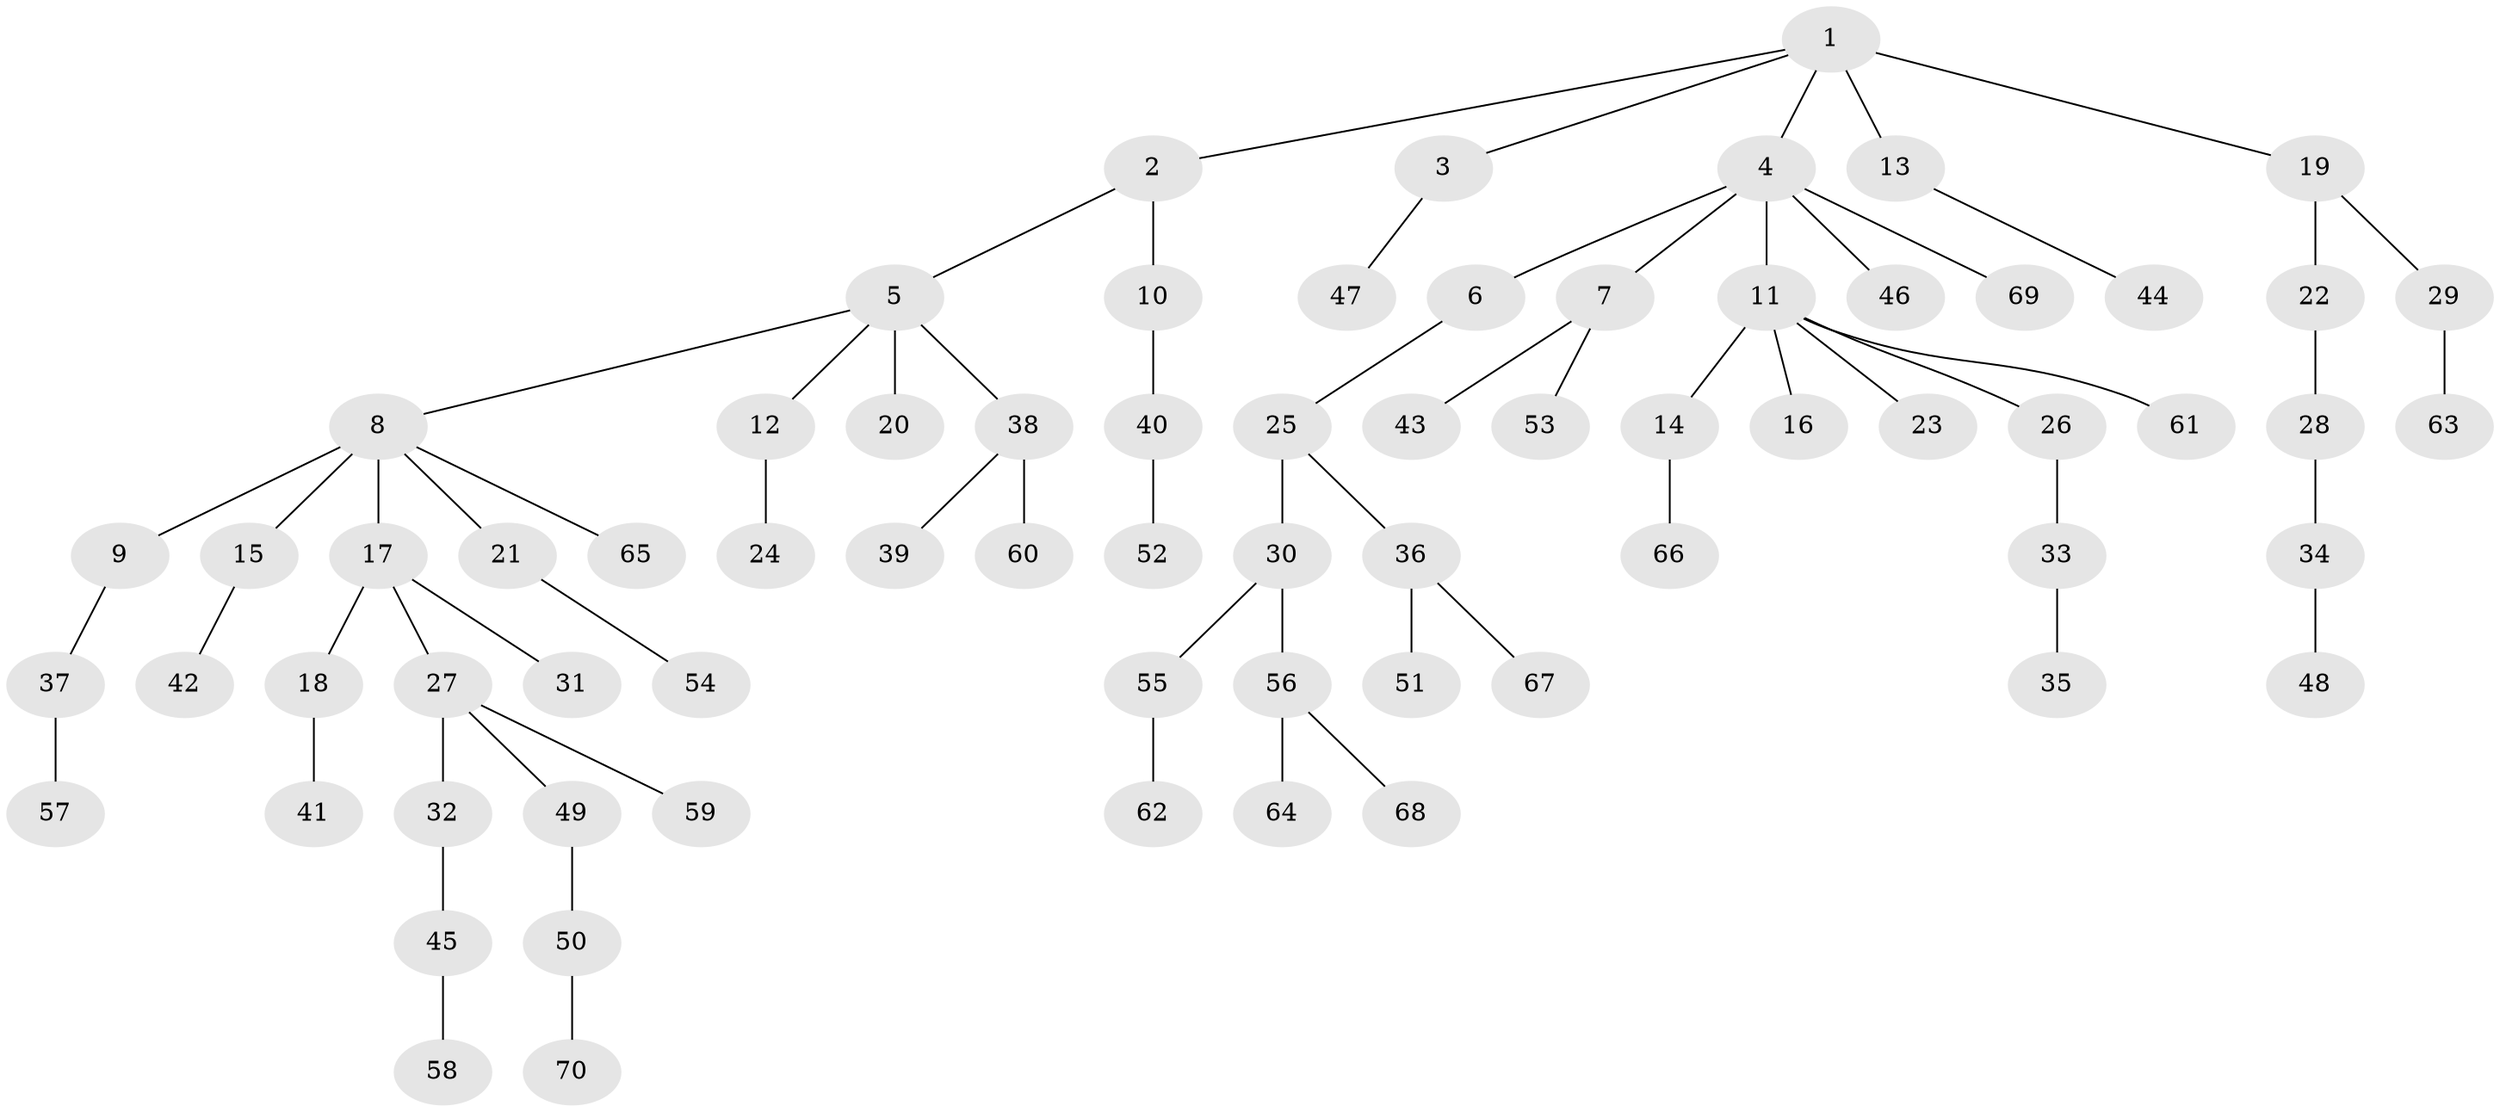 // original degree distribution, {7: 0.021897810218978103, 4: 0.058394160583941604, 3: 0.145985401459854, 2: 0.24087591240875914, 6: 0.0072992700729927005, 8: 0.0072992700729927005, 1: 0.5036496350364964, 5: 0.014598540145985401}
// Generated by graph-tools (version 1.1) at 2025/36/03/09/25 02:36:35]
// undirected, 70 vertices, 69 edges
graph export_dot {
graph [start="1"]
  node [color=gray90,style=filled];
  1;
  2;
  3;
  4;
  5;
  6;
  7;
  8;
  9;
  10;
  11;
  12;
  13;
  14;
  15;
  16;
  17;
  18;
  19;
  20;
  21;
  22;
  23;
  24;
  25;
  26;
  27;
  28;
  29;
  30;
  31;
  32;
  33;
  34;
  35;
  36;
  37;
  38;
  39;
  40;
  41;
  42;
  43;
  44;
  45;
  46;
  47;
  48;
  49;
  50;
  51;
  52;
  53;
  54;
  55;
  56;
  57;
  58;
  59;
  60;
  61;
  62;
  63;
  64;
  65;
  66;
  67;
  68;
  69;
  70;
  1 -- 2 [weight=1.0];
  1 -- 3 [weight=1.0];
  1 -- 4 [weight=1.0];
  1 -- 13 [weight=2.0];
  1 -- 19 [weight=1.0];
  2 -- 5 [weight=1.0];
  2 -- 10 [weight=1.0];
  3 -- 47 [weight=1.0];
  4 -- 6 [weight=1.0];
  4 -- 7 [weight=1.0];
  4 -- 11 [weight=1.0];
  4 -- 46 [weight=1.0];
  4 -- 69 [weight=1.0];
  5 -- 8 [weight=1.0];
  5 -- 12 [weight=1.0];
  5 -- 20 [weight=1.0];
  5 -- 38 [weight=1.0];
  6 -- 25 [weight=1.0];
  7 -- 43 [weight=1.0];
  7 -- 53 [weight=1.0];
  8 -- 9 [weight=2.0];
  8 -- 15 [weight=1.0];
  8 -- 17 [weight=1.0];
  8 -- 21 [weight=1.0];
  8 -- 65 [weight=1.0];
  9 -- 37 [weight=1.0];
  10 -- 40 [weight=1.0];
  11 -- 14 [weight=1.0];
  11 -- 16 [weight=1.0];
  11 -- 23 [weight=1.0];
  11 -- 26 [weight=1.0];
  11 -- 61 [weight=1.0];
  12 -- 24 [weight=1.0];
  13 -- 44 [weight=1.0];
  14 -- 66 [weight=1.0];
  15 -- 42 [weight=1.0];
  17 -- 18 [weight=1.0];
  17 -- 27 [weight=1.0];
  17 -- 31 [weight=1.0];
  18 -- 41 [weight=1.0];
  19 -- 22 [weight=1.0];
  19 -- 29 [weight=1.0];
  21 -- 54 [weight=1.0];
  22 -- 28 [weight=1.0];
  25 -- 30 [weight=2.0];
  25 -- 36 [weight=1.0];
  26 -- 33 [weight=1.0];
  27 -- 32 [weight=2.0];
  27 -- 49 [weight=1.0];
  27 -- 59 [weight=1.0];
  28 -- 34 [weight=1.0];
  29 -- 63 [weight=1.0];
  30 -- 55 [weight=1.0];
  30 -- 56 [weight=1.0];
  32 -- 45 [weight=1.0];
  33 -- 35 [weight=1.0];
  34 -- 48 [weight=1.0];
  36 -- 51 [weight=1.0];
  36 -- 67 [weight=1.0];
  37 -- 57 [weight=1.0];
  38 -- 39 [weight=1.0];
  38 -- 60 [weight=1.0];
  40 -- 52 [weight=2.0];
  45 -- 58 [weight=1.0];
  49 -- 50 [weight=1.0];
  50 -- 70 [weight=1.0];
  55 -- 62 [weight=1.0];
  56 -- 64 [weight=1.0];
  56 -- 68 [weight=1.0];
}
